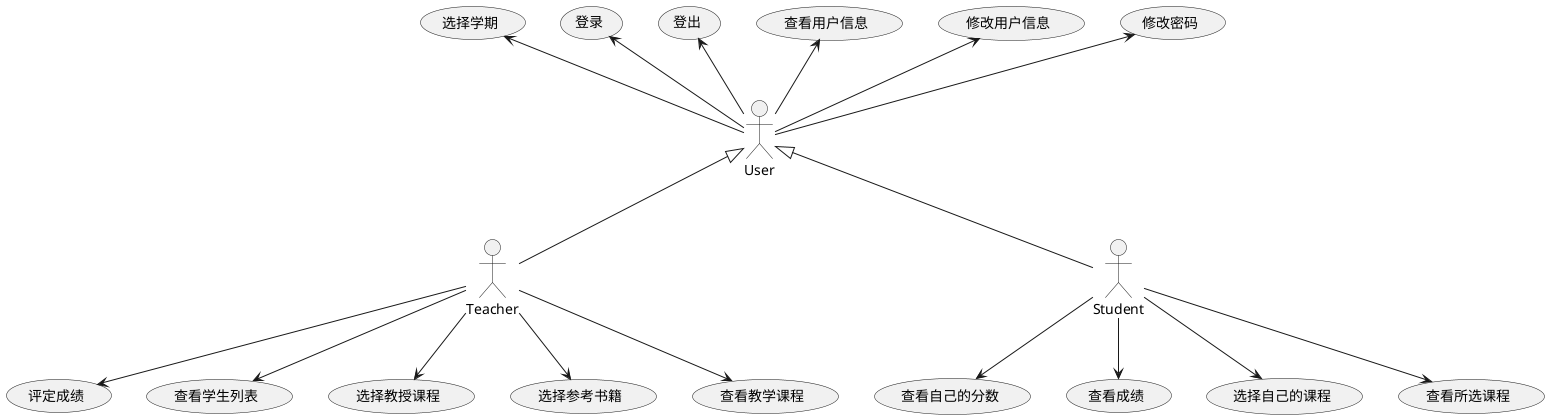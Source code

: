 @startuml
:User: as Admin

Admin <|-- Teacher
Admin <|-- Student

:Admin: -up-> (修改密码)
:Admin: -up-> (修改用户信息)
:Admin: -up-> (查看用户信息)
:Admin: -up-> (登出)
:Admin: -up-> (登录)
:Admin: -up-> (选择学期)


:Teacher: -down-> (评定成绩)
:Teacher: -down-> (查看学生列表)
:Teacher: -down-> (选择教授课程)
:Teacher: -down-> (选择参考书籍)
:Teacher: -down-> (查看教学课程)

:Student: -down-> (查看自己的分数)
:Student: -down-> (查看成绩)
:Student: -down-> (选择自己的课程)
:Student: -down-> (查看所选课程)

@enduml


